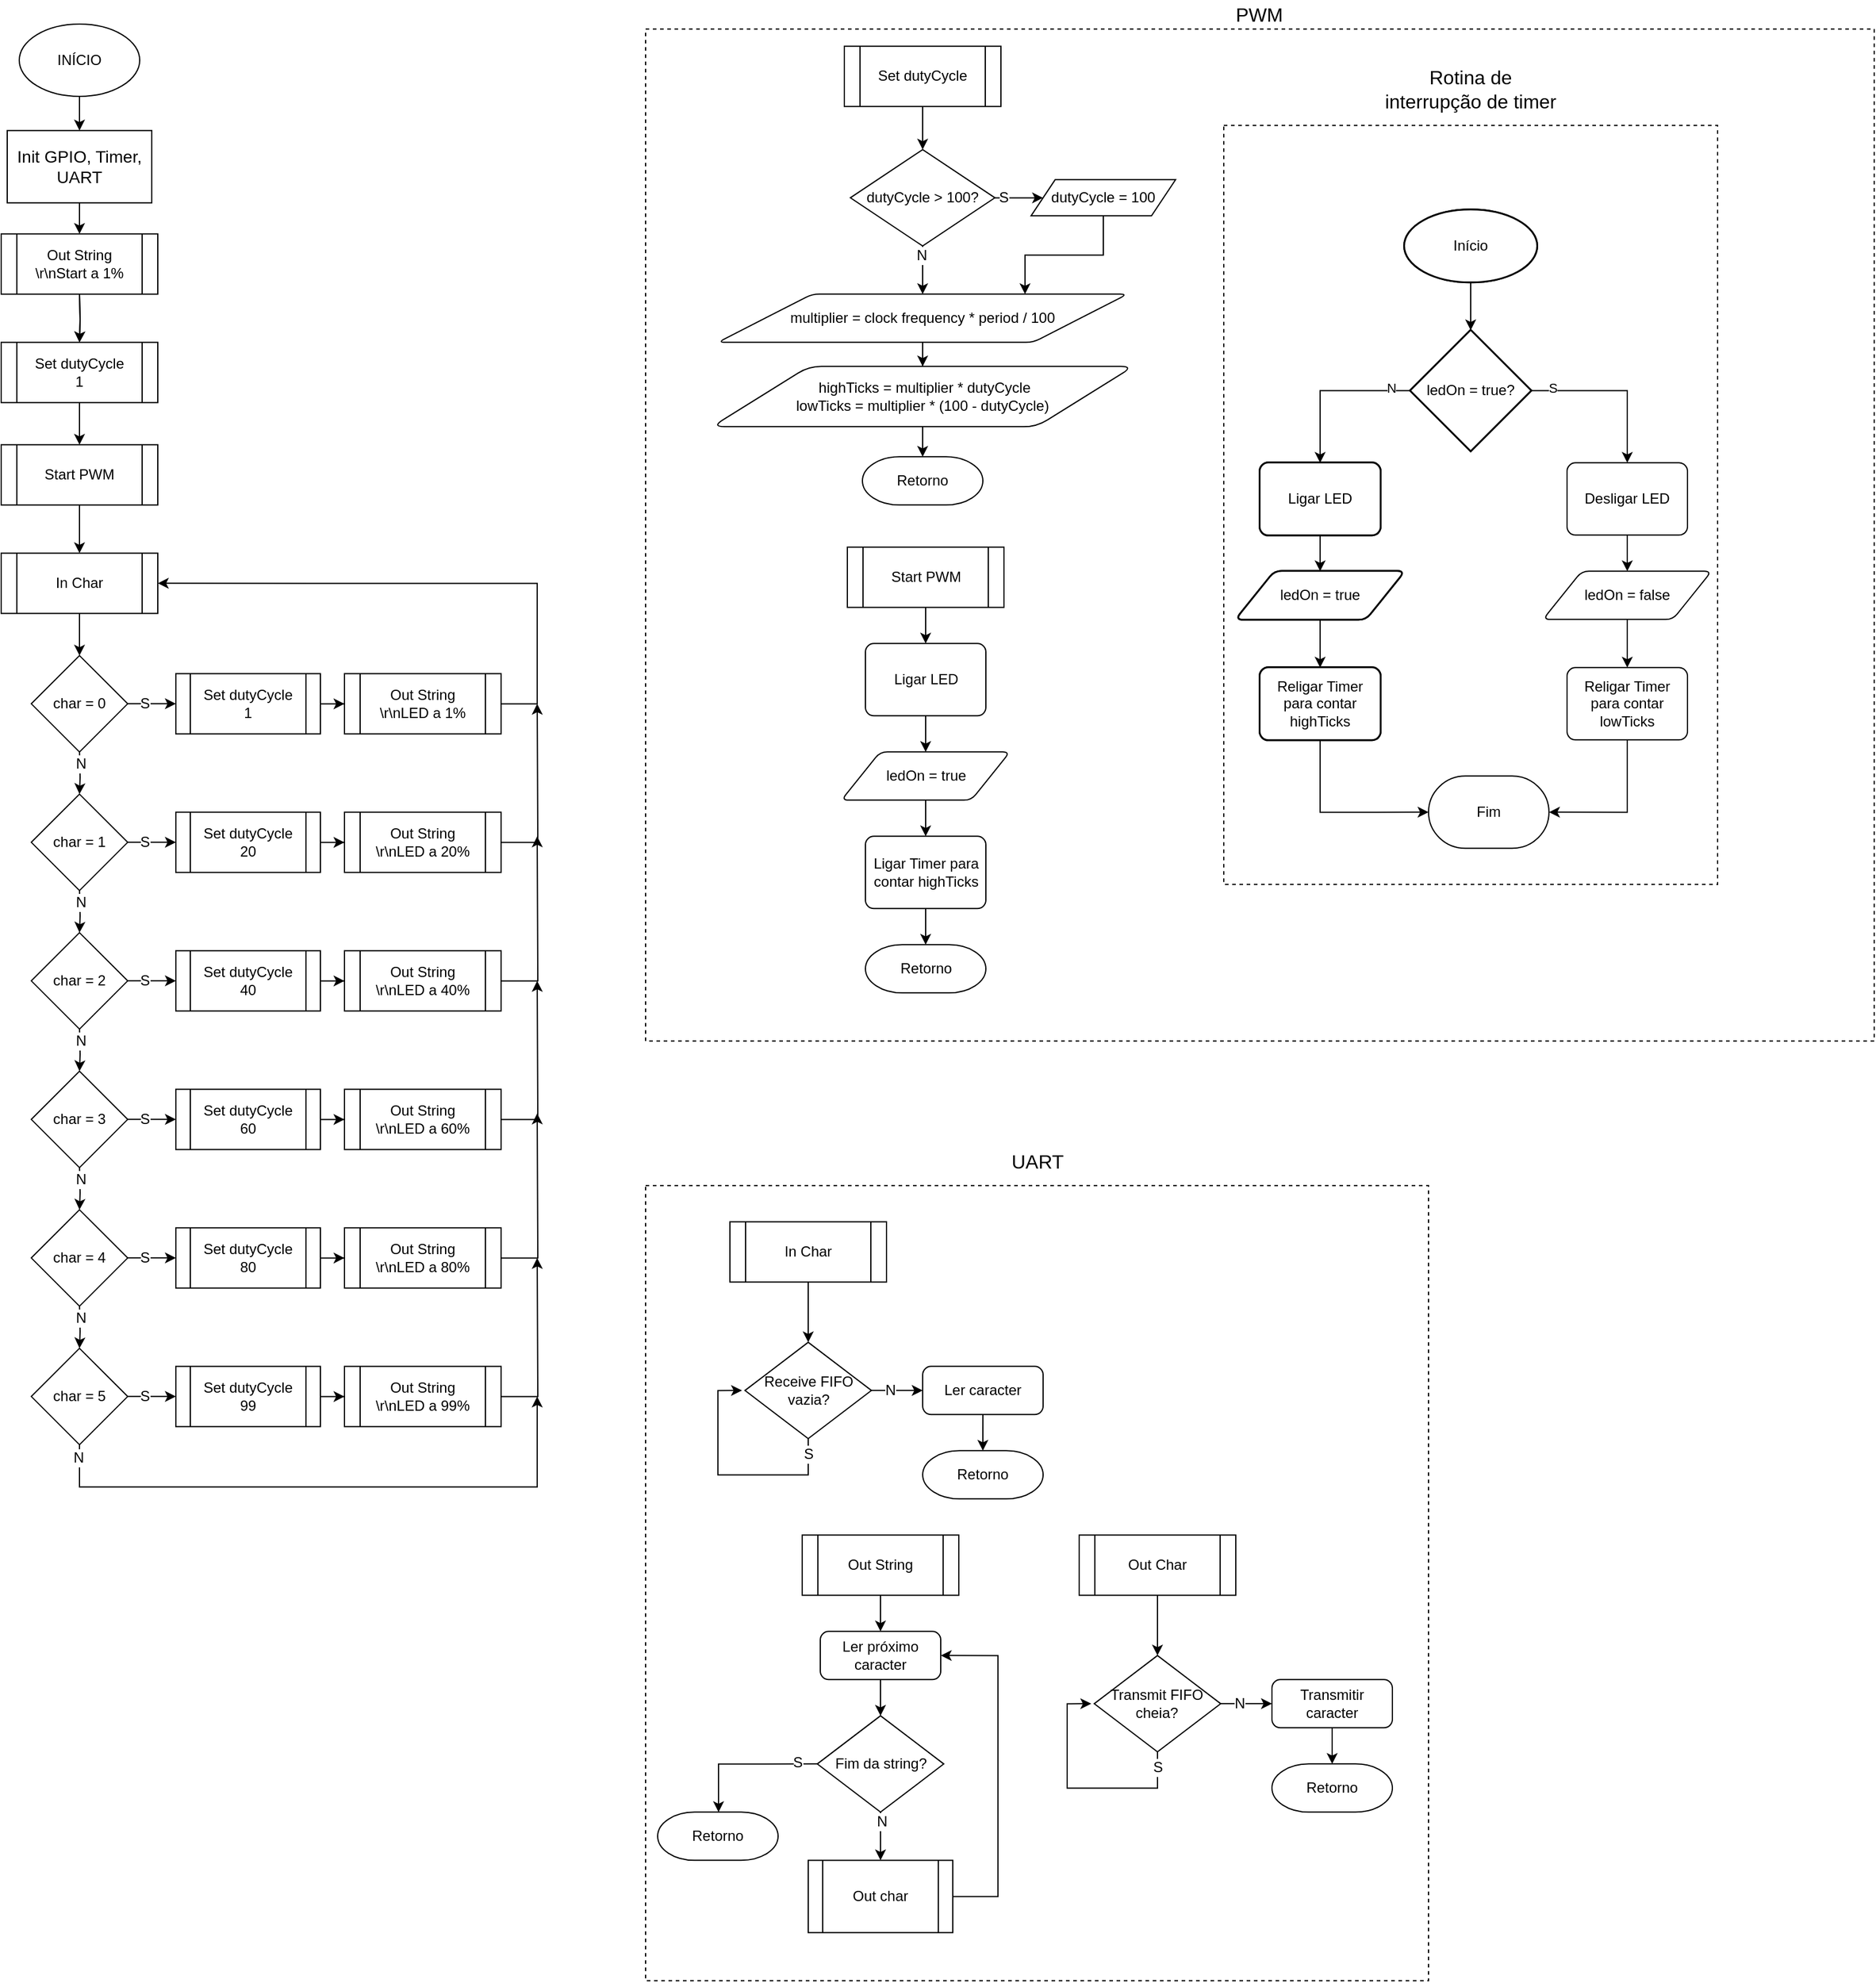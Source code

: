 <mxfile version="13.8.8" type="device"><diagram id="Dbfyt8i9lzgKWRhdtYVO" name="Page-1"><mxGraphModel dx="3555" dy="1985" grid="1" gridSize="10" guides="1" tooltips="1" connect="1" arrows="1" fold="1" page="1" pageScale="1" pageWidth="1800" pageHeight="1800" math="0" shadow="0"><root><mxCell id="0"/><mxCell id="1" parent="0"/><mxCell id="Hhd12j4y5iRK02QvB6H2-193" value="" style="group" vertex="1" connectable="0" parent="1"><mxGeometry x="605" y="984.18" width="650" height="690" as="geometry"/></mxCell><mxCell id="Hhd12j4y5iRK02QvB6H2-190" value="" style="rounded=0;whiteSpace=wrap;html=1;dashed=1;" vertex="1" parent="Hhd12j4y5iRK02QvB6H2-193"><mxGeometry y="30" width="650" height="660" as="geometry"/></mxCell><mxCell id="Hhd12j4y5iRK02QvB6H2-191" value="UART" style="text;html=1;align=center;verticalAlign=middle;resizable=0;points=[];autosize=1;fontSize=16;" vertex="1" parent="Hhd12j4y5iRK02QvB6H2-193"><mxGeometry x="295" width="60" height="20" as="geometry"/></mxCell><mxCell id="Hhd12j4y5iRK02QvB6H2-192" value="" style="group" vertex="1" connectable="0" parent="1"><mxGeometry x="605" y="30" width="1020" height="864.18" as="geometry"/></mxCell><mxCell id="Hhd12j4y5iRK02QvB6H2-43" value="" style="rounded=0;whiteSpace=wrap;html=1;dashed=1;" vertex="1" parent="Hhd12j4y5iRK02QvB6H2-192"><mxGeometry y="24.18" width="1020" height="840" as="geometry"/></mxCell><mxCell id="Hhd12j4y5iRK02QvB6H2-44" value="PWM" style="text;html=1;strokeColor=none;fillColor=none;align=center;verticalAlign=middle;whiteSpace=wrap;rounded=0;dashed=1;fontSize=16;" vertex="1" parent="Hhd12j4y5iRK02QvB6H2-192"><mxGeometry x="323.415" width="373.171" height="24.179" as="geometry"/></mxCell><mxCell id="Hhd12j4y5iRK02QvB6H2-39" value="" style="group" vertex="1" connectable="0" parent="1"><mxGeometry x="1085" y="94.18" width="410" height="670" as="geometry"/></mxCell><mxCell id="Hhd12j4y5iRK02QvB6H2-36" value="" style="rounded=0;whiteSpace=wrap;html=1;dashed=1;" vertex="1" parent="Hhd12j4y5iRK02QvB6H2-39"><mxGeometry y="40" width="410" height="630" as="geometry"/></mxCell><mxCell id="Hhd12j4y5iRK02QvB6H2-37" value="Rotina de interrupção de timer" style="text;html=1;strokeColor=none;fillColor=none;align=center;verticalAlign=middle;whiteSpace=wrap;rounded=0;dashed=1;fontSize=16;" vertex="1" parent="Hhd12j4y5iRK02QvB6H2-39"><mxGeometry x="130" width="150" height="20" as="geometry"/></mxCell><mxCell id="Hhd12j4y5iRK02QvB6H2-196" value="" style="edgeStyle=orthogonalEdgeStyle;rounded=0;orthogonalLoop=1;jettySize=auto;html=1;fontSize=14;" edge="1" parent="1" source="Hhd12j4y5iRK02QvB6H2-1" target="Hhd12j4y5iRK02QvB6H2-195"><mxGeometry relative="1" as="geometry"/></mxCell><mxCell id="Hhd12j4y5iRK02QvB6H2-1" value="INÍCIO" style="strokeWidth=1;html=1;shape=mxgraph.flowchart.start_1;whiteSpace=wrap;" vertex="1" parent="1"><mxGeometry x="85" y="50" width="100" height="60" as="geometry"/></mxCell><mxCell id="Hhd12j4y5iRK02QvB6H2-8" value="" style="edgeStyle=orthogonalEdgeStyle;rounded=0;orthogonalLoop=1;jettySize=auto;html=1;entryX=0.5;entryY=0;entryDx=0;entryDy=0;" edge="1" parent="1" target="Hhd12j4y5iRK02QvB6H2-40"><mxGeometry relative="1" as="geometry"><mxPoint x="135" y="274.18" as="sourcePoint"/><mxPoint x="135" y="314.18" as="targetPoint"/></mxGeometry></mxCell><mxCell id="Hhd12j4y5iRK02QvB6H2-10" value="" style="edgeStyle=orthogonalEdgeStyle;rounded=0;orthogonalLoop=1;jettySize=auto;html=1;exitX=0.5;exitY=1;exitDx=0;exitDy=0;exitPerimeter=0;" edge="1" parent="1" source="Hhd12j4y5iRK02QvB6H2-40" target="Hhd12j4y5iRK02QvB6H2-110"><mxGeometry relative="1" as="geometry"><mxPoint x="135" y="354.18" as="sourcePoint"/><mxPoint x="135.059" y="394.18" as="targetPoint"/></mxGeometry></mxCell><mxCell id="Hhd12j4y5iRK02QvB6H2-16" value="" style="edgeStyle=orthogonalEdgeStyle;rounded=0;orthogonalLoop=1;jettySize=auto;html=1;" edge="1" parent="1" source="Hhd12j4y5iRK02QvB6H2-14" target="Hhd12j4y5iRK02QvB6H2-15"><mxGeometry relative="1" as="geometry"/></mxCell><mxCell id="Hhd12j4y5iRK02QvB6H2-14" value="Início" style="strokeWidth=2;html=1;shape=mxgraph.flowchart.start_1;whiteSpace=wrap;" vertex="1" parent="1"><mxGeometry x="1235" y="204.18" width="110" height="60" as="geometry"/></mxCell><mxCell id="Hhd12j4y5iRK02QvB6H2-19" style="edgeStyle=orthogonalEdgeStyle;rounded=0;orthogonalLoop=1;jettySize=auto;html=1;" edge="1" parent="1" source="Hhd12j4y5iRK02QvB6H2-15" target="Hhd12j4y5iRK02QvB6H2-17"><mxGeometry relative="1" as="geometry"/></mxCell><mxCell id="Hhd12j4y5iRK02QvB6H2-23" value="S" style="edgeLabel;html=1;align=center;verticalAlign=middle;resizable=0;points=[];" vertex="1" connectable="0" parent="Hhd12j4y5iRK02QvB6H2-19"><mxGeometry x="-0.743" y="2" relative="1" as="geometry"><mxPoint as="offset"/></mxGeometry></mxCell><mxCell id="Hhd12j4y5iRK02QvB6H2-22" style="edgeStyle=orthogonalEdgeStyle;rounded=0;orthogonalLoop=1;jettySize=auto;html=1;entryX=0.5;entryY=0;entryDx=0;entryDy=0;" edge="1" parent="1" source="Hhd12j4y5iRK02QvB6H2-15" target="Hhd12j4y5iRK02QvB6H2-20"><mxGeometry relative="1" as="geometry"/></mxCell><mxCell id="Hhd12j4y5iRK02QvB6H2-24" value="N" style="edgeLabel;html=1;align=center;verticalAlign=middle;resizable=0;points=[];" vertex="1" connectable="0" parent="Hhd12j4y5iRK02QvB6H2-22"><mxGeometry x="-0.763" y="-2" relative="1" as="geometry"><mxPoint as="offset"/></mxGeometry></mxCell><mxCell id="Hhd12j4y5iRK02QvB6H2-15" value="ledOn = true?" style="strokeWidth=2;html=1;shape=mxgraph.flowchart.decision;whiteSpace=wrap;" vertex="1" parent="1"><mxGeometry x="1240" y="304.18" width="100" height="100" as="geometry"/></mxCell><mxCell id="Hhd12j4y5iRK02QvB6H2-25" value="" style="edgeStyle=orthogonalEdgeStyle;rounded=0;orthogonalLoop=1;jettySize=auto;html=1;" edge="1" parent="1" source="Hhd12j4y5iRK02QvB6H2-17" target="Hhd12j4y5iRK02QvB6H2-18"><mxGeometry relative="1" as="geometry"/></mxCell><mxCell id="Hhd12j4y5iRK02QvB6H2-17" value="Desligar LED" style="rounded=1;whiteSpace=wrap;html=1;absoluteArcSize=1;arcSize=14;strokeWidth=1;" vertex="1" parent="1"><mxGeometry x="1370" y="414.18" width="100" height="60" as="geometry"/></mxCell><mxCell id="Hhd12j4y5iRK02QvB6H2-31" value="" style="edgeStyle=orthogonalEdgeStyle;rounded=0;orthogonalLoop=1;jettySize=auto;html=1;" edge="1" parent="1" source="Hhd12j4y5iRK02QvB6H2-18" target="Hhd12j4y5iRK02QvB6H2-30"><mxGeometry relative="1" as="geometry"/></mxCell><mxCell id="Hhd12j4y5iRK02QvB6H2-18" value="ledOn = false" style="shape=parallelogram;html=1;strokeWidth=1;perimeter=parallelogramPerimeter;whiteSpace=wrap;rounded=1;arcSize=12;size=0.23;" vertex="1" parent="1"><mxGeometry x="1350" y="504.18" width="140" height="40" as="geometry"/></mxCell><mxCell id="Hhd12j4y5iRK02QvB6H2-26" value="" style="edgeStyle=orthogonalEdgeStyle;rounded=0;orthogonalLoop=1;jettySize=auto;html=1;" edge="1" parent="1" source="Hhd12j4y5iRK02QvB6H2-20" target="Hhd12j4y5iRK02QvB6H2-21"><mxGeometry relative="1" as="geometry"/></mxCell><mxCell id="Hhd12j4y5iRK02QvB6H2-20" value="Ligar LED" style="rounded=1;whiteSpace=wrap;html=1;absoluteArcSize=1;arcSize=14;strokeWidth=2;" vertex="1" parent="1"><mxGeometry x="1115" y="414.18" width="100" height="60" as="geometry"/></mxCell><mxCell id="Hhd12j4y5iRK02QvB6H2-29" value="" style="edgeStyle=orthogonalEdgeStyle;rounded=0;orthogonalLoop=1;jettySize=auto;html=1;" edge="1" parent="1" source="Hhd12j4y5iRK02QvB6H2-21" target="Hhd12j4y5iRK02QvB6H2-28"><mxGeometry relative="1" as="geometry"/></mxCell><mxCell id="Hhd12j4y5iRK02QvB6H2-21" value="ledOn = true" style="shape=parallelogram;html=1;strokeWidth=2;perimeter=parallelogramPerimeter;whiteSpace=wrap;rounded=1;arcSize=12;size=0.23;" vertex="1" parent="1"><mxGeometry x="1095" y="504.18" width="140" height="40" as="geometry"/></mxCell><mxCell id="Hhd12j4y5iRK02QvB6H2-34" style="edgeStyle=orthogonalEdgeStyle;rounded=0;orthogonalLoop=1;jettySize=auto;html=1;entryX=0;entryY=0.5;entryDx=0;entryDy=0;entryPerimeter=0;" edge="1" parent="1" source="Hhd12j4y5iRK02QvB6H2-28" target="Hhd12j4y5iRK02QvB6H2-32"><mxGeometry relative="1" as="geometry"><Array as="points"><mxPoint x="1165" y="704.18"/></Array></mxGeometry></mxCell><mxCell id="Hhd12j4y5iRK02QvB6H2-28" value="&lt;span&gt;Religar Timer para contar highTicks&lt;/span&gt;" style="rounded=1;whiteSpace=wrap;html=1;absoluteArcSize=1;arcSize=14;strokeWidth=2;" vertex="1" parent="1"><mxGeometry x="1115" y="584.18" width="100" height="60" as="geometry"/></mxCell><mxCell id="Hhd12j4y5iRK02QvB6H2-35" style="edgeStyle=orthogonalEdgeStyle;rounded=0;orthogonalLoop=1;jettySize=auto;html=1;entryX=1;entryY=0.5;entryDx=0;entryDy=0;entryPerimeter=0;exitX=0.5;exitY=1;exitDx=0;exitDy=0;" edge="1" parent="1" source="Hhd12j4y5iRK02QvB6H2-30" target="Hhd12j4y5iRK02QvB6H2-32"><mxGeometry relative="1" as="geometry"><Array as="points"><mxPoint x="1420" y="704.18"/></Array></mxGeometry></mxCell><mxCell id="Hhd12j4y5iRK02QvB6H2-30" value="&lt;span&gt;Religar Timer para contar lowTicks&lt;/span&gt;" style="rounded=1;whiteSpace=wrap;html=1;absoluteArcSize=1;arcSize=14;strokeWidth=1;" vertex="1" parent="1"><mxGeometry x="1370" y="584.18" width="100" height="60" as="geometry"/></mxCell><mxCell id="Hhd12j4y5iRK02QvB6H2-32" value="Fim" style="strokeWidth=1;html=1;shape=mxgraph.flowchart.terminator;whiteSpace=wrap;" vertex="1" parent="1"><mxGeometry x="1255" y="674.18" width="100" height="60" as="geometry"/></mxCell><mxCell id="Hhd12j4y5iRK02QvB6H2-40" value="Set dutyCycle&lt;br style=&quot;font-size: 12px;&quot;&gt;1" style="shape=process;whiteSpace=wrap;html=1;backgroundOutline=1;fontSize=12;" vertex="1" parent="1"><mxGeometry x="70" y="314.18" width="130" height="50" as="geometry"/></mxCell><mxCell id="Hhd12j4y5iRK02QvB6H2-74" value="" style="edgeStyle=orthogonalEdgeStyle;rounded=0;orthogonalLoop=1;jettySize=auto;html=1;fontSize=12;" edge="1" parent="1" source="Hhd12j4y5iRK02QvB6H2-52" target="Hhd12j4y5iRK02QvB6H2-73"><mxGeometry relative="1" as="geometry"/></mxCell><mxCell id="Hhd12j4y5iRK02QvB6H2-52" value="Out String" style="shape=process;whiteSpace=wrap;html=1;backgroundOutline=1;fontSize=12;" vertex="1" parent="1"><mxGeometry x="735.03" y="1304.18" width="130" height="50" as="geometry"/></mxCell><mxCell id="Hhd12j4y5iRK02QvB6H2-68" style="edgeStyle=orthogonalEdgeStyle;rounded=0;orthogonalLoop=1;jettySize=auto;html=1;entryX=0.475;entryY=0;entryDx=0;entryDy=0;entryPerimeter=0;fontSize=12;exitX=0;exitY=0.5;exitDx=0;exitDy=0;" edge="1" parent="1" source="Hhd12j4y5iRK02QvB6H2-54"><mxGeometry relative="1" as="geometry"><mxPoint x="665.03" y="1534.18" as="targetPoint"/><Array as="points"><mxPoint x="665.53" y="1494.18"/><mxPoint x="665.53" y="1534.18"/></Array></mxGeometry></mxCell><mxCell id="Hhd12j4y5iRK02QvB6H2-69" value="S" style="edgeLabel;html=1;align=center;verticalAlign=middle;resizable=0;points=[];fontSize=12;" vertex="1" connectable="0" parent="Hhd12j4y5iRK02QvB6H2-68"><mxGeometry x="-0.723" y="-1" relative="1" as="geometry"><mxPoint as="offset"/></mxGeometry></mxCell><mxCell id="Hhd12j4y5iRK02QvB6H2-71" value="" style="edgeStyle=orthogonalEdgeStyle;rounded=0;orthogonalLoop=1;jettySize=auto;html=1;fontSize=12;" edge="1" parent="1" source="Hhd12j4y5iRK02QvB6H2-54" target="Hhd12j4y5iRK02QvB6H2-70"><mxGeometry relative="1" as="geometry"/></mxCell><mxCell id="Hhd12j4y5iRK02QvB6H2-72" value="N" style="edgeLabel;html=1;align=center;verticalAlign=middle;resizable=0;points=[];fontSize=12;" vertex="1" connectable="0" parent="Hhd12j4y5iRK02QvB6H2-71"><mxGeometry x="-0.617" y="1" relative="1" as="geometry"><mxPoint as="offset"/></mxGeometry></mxCell><mxCell id="Hhd12j4y5iRK02QvB6H2-54" value="Fim da string?" style="rhombus;whiteSpace=wrap;html=1;rounded=0;fontSize=12;" vertex="1" parent="1"><mxGeometry x="747.53" y="1454.18" width="105" height="80" as="geometry"/></mxCell><mxCell id="Hhd12j4y5iRK02QvB6H2-58" value="" style="edgeStyle=orthogonalEdgeStyle;rounded=0;orthogonalLoop=1;jettySize=auto;html=1;fontSize=12;" edge="1" parent="1" source="Hhd12j4y5iRK02QvB6H2-59" target="Hhd12j4y5iRK02QvB6H2-62"><mxGeometry relative="1" as="geometry"/></mxCell><mxCell id="Hhd12j4y5iRK02QvB6H2-59" value="Out Char" style="shape=process;whiteSpace=wrap;html=1;backgroundOutline=1;fontSize=12;" vertex="1" parent="1"><mxGeometry x="964.97" y="1304.18" width="130" height="50" as="geometry"/></mxCell><mxCell id="Hhd12j4y5iRK02QvB6H2-64" value="" style="edgeStyle=orthogonalEdgeStyle;rounded=0;orthogonalLoop=1;jettySize=auto;html=1;fontSize=12;" edge="1" parent="1" source="Hhd12j4y5iRK02QvB6H2-62" target="Hhd12j4y5iRK02QvB6H2-63"><mxGeometry relative="1" as="geometry"/></mxCell><mxCell id="Hhd12j4y5iRK02QvB6H2-65" value="N" style="edgeLabel;html=1;align=center;verticalAlign=middle;resizable=0;points=[];fontSize=12;" vertex="1" connectable="0" parent="Hhd12j4y5iRK02QvB6H2-64"><mxGeometry x="-0.293" relative="1" as="geometry"><mxPoint as="offset"/></mxGeometry></mxCell><mxCell id="Hhd12j4y5iRK02QvB6H2-77" style="edgeStyle=orthogonalEdgeStyle;rounded=0;orthogonalLoop=1;jettySize=auto;html=1;fontSize=12;exitX=0.5;exitY=1;exitDx=0;exitDy=0;" edge="1" parent="1" source="Hhd12j4y5iRK02QvB6H2-62"><mxGeometry relative="1" as="geometry"><mxPoint x="975" y="1444.18" as="targetPoint"/><Array as="points"><mxPoint x="1030" y="1514.18"/><mxPoint x="955" y="1514.18"/><mxPoint x="955" y="1444.18"/></Array></mxGeometry></mxCell><mxCell id="Hhd12j4y5iRK02QvB6H2-78" value="S" style="edgeLabel;html=1;align=center;verticalAlign=middle;resizable=0;points=[];fontSize=12;" vertex="1" connectable="0" parent="Hhd12j4y5iRK02QvB6H2-77"><mxGeometry x="-0.738" y="1" relative="1" as="geometry"><mxPoint x="-1.02" y="-13" as="offset"/></mxGeometry></mxCell><mxCell id="Hhd12j4y5iRK02QvB6H2-62" value="Transmit FIFO cheia?" style="rhombus;whiteSpace=wrap;html=1;rounded=0;fontSize=12;" vertex="1" parent="1"><mxGeometry x="977.47" y="1404.18" width="105" height="80" as="geometry"/></mxCell><mxCell id="Hhd12j4y5iRK02QvB6H2-89" value="" style="edgeStyle=orthogonalEdgeStyle;rounded=0;orthogonalLoop=1;jettySize=auto;html=1;fontSize=12;" edge="1" parent="1" source="Hhd12j4y5iRK02QvB6H2-63" target="Hhd12j4y5iRK02QvB6H2-87"><mxGeometry relative="1" as="geometry"/></mxCell><mxCell id="Hhd12j4y5iRK02QvB6H2-63" value="Transmitir caracter" style="rounded=1;whiteSpace=wrap;html=1;absoluteArcSize=1;arcSize=14;strokeWidth=1;fontSize=12;" vertex="1" parent="1"><mxGeometry x="1125" y="1424.18" width="100" height="40" as="geometry"/></mxCell><mxCell id="Hhd12j4y5iRK02QvB6H2-66" value="Retorno" style="strokeWidth=1;html=1;shape=mxgraph.flowchart.terminator;whiteSpace=wrap;rounded=0;fontSize=12;" vertex="1" parent="1"><mxGeometry x="615" y="1534.18" width="100" height="40" as="geometry"/></mxCell><mxCell id="Hhd12j4y5iRK02QvB6H2-76" style="edgeStyle=orthogonalEdgeStyle;rounded=0;orthogonalLoop=1;jettySize=auto;html=1;entryX=1;entryY=0.5;entryDx=0;entryDy=0;fontSize=12;" edge="1" parent="1" source="Hhd12j4y5iRK02QvB6H2-70" target="Hhd12j4y5iRK02QvB6H2-73"><mxGeometry relative="1" as="geometry"><Array as="points"><mxPoint x="897.53" y="1604.18"/><mxPoint x="897.53" y="1404.18"/></Array></mxGeometry></mxCell><mxCell id="Hhd12j4y5iRK02QvB6H2-70" value="Out char" style="shape=process;whiteSpace=wrap;html=1;backgroundOutline=1;rounded=0;fontSize=12;" vertex="1" parent="1"><mxGeometry x="740.03" y="1574.18" width="120" height="60" as="geometry"/></mxCell><mxCell id="Hhd12j4y5iRK02QvB6H2-75" value="" style="edgeStyle=orthogonalEdgeStyle;rounded=0;orthogonalLoop=1;jettySize=auto;html=1;fontSize=12;" edge="1" parent="1" source="Hhd12j4y5iRK02QvB6H2-73" target="Hhd12j4y5iRK02QvB6H2-54"><mxGeometry relative="1" as="geometry"/></mxCell><mxCell id="Hhd12j4y5iRK02QvB6H2-73" value="Ler próximo caracter" style="rounded=1;whiteSpace=wrap;html=1;absoluteArcSize=1;arcSize=14;strokeWidth=1;fontSize=12;" vertex="1" parent="1"><mxGeometry x="750.03" y="1384.18" width="100" height="40" as="geometry"/></mxCell><mxCell id="Hhd12j4y5iRK02QvB6H2-79" value="" style="edgeStyle=orthogonalEdgeStyle;rounded=0;orthogonalLoop=1;jettySize=auto;html=1;fontSize=12;" edge="1" parent="1" source="Hhd12j4y5iRK02QvB6H2-80" target="Hhd12j4y5iRK02QvB6H2-85"><mxGeometry relative="1" as="geometry"/></mxCell><mxCell id="Hhd12j4y5iRK02QvB6H2-80" value="In Char" style="shape=process;whiteSpace=wrap;html=1;backgroundOutline=1;fontSize=12;" vertex="1" parent="1"><mxGeometry x="675" y="1044.18" width="130" height="50" as="geometry"/></mxCell><mxCell id="Hhd12j4y5iRK02QvB6H2-81" value="" style="edgeStyle=orthogonalEdgeStyle;rounded=0;orthogonalLoop=1;jettySize=auto;html=1;fontSize=12;" edge="1" parent="1" source="Hhd12j4y5iRK02QvB6H2-85" target="Hhd12j4y5iRK02QvB6H2-86"><mxGeometry relative="1" as="geometry"/></mxCell><mxCell id="Hhd12j4y5iRK02QvB6H2-82" value="N" style="edgeLabel;html=1;align=center;verticalAlign=middle;resizable=0;points=[];fontSize=12;" vertex="1" connectable="0" parent="Hhd12j4y5iRK02QvB6H2-81"><mxGeometry x="-0.293" relative="1" as="geometry"><mxPoint as="offset"/></mxGeometry></mxCell><mxCell id="Hhd12j4y5iRK02QvB6H2-83" style="edgeStyle=orthogonalEdgeStyle;rounded=0;orthogonalLoop=1;jettySize=auto;html=1;fontSize=12;exitX=0.5;exitY=1;exitDx=0;exitDy=0;" edge="1" parent="1" source="Hhd12j4y5iRK02QvB6H2-85"><mxGeometry relative="1" as="geometry"><mxPoint x="685.03" y="1184.18" as="targetPoint"/><Array as="points"><mxPoint x="740.03" y="1254.18"/><mxPoint x="665.03" y="1254.18"/><mxPoint x="665.03" y="1184.18"/></Array></mxGeometry></mxCell><mxCell id="Hhd12j4y5iRK02QvB6H2-84" value="S" style="edgeLabel;html=1;align=center;verticalAlign=middle;resizable=0;points=[];fontSize=12;" vertex="1" connectable="0" parent="Hhd12j4y5iRK02QvB6H2-83"><mxGeometry x="-0.738" y="1" relative="1" as="geometry"><mxPoint x="-1.02" y="-13" as="offset"/></mxGeometry></mxCell><mxCell id="Hhd12j4y5iRK02QvB6H2-85" value="Receive FIFO vazia?" style="rhombus;whiteSpace=wrap;html=1;rounded=0;fontSize=12;" vertex="1" parent="1"><mxGeometry x="687.5" y="1144.18" width="105" height="80" as="geometry"/></mxCell><mxCell id="Hhd12j4y5iRK02QvB6H2-86" value="Ler caracter" style="rounded=1;whiteSpace=wrap;html=1;absoluteArcSize=1;arcSize=14;strokeWidth=1;fontSize=12;" vertex="1" parent="1"><mxGeometry x="835.03" y="1164.18" width="100" height="40" as="geometry"/></mxCell><mxCell id="Hhd12j4y5iRK02QvB6H2-87" value="Retorno" style="strokeWidth=1;html=1;shape=mxgraph.flowchart.terminator;whiteSpace=wrap;rounded=0;fontSize=12;" vertex="1" parent="1"><mxGeometry x="1125" y="1494.18" width="100" height="40" as="geometry"/></mxCell><mxCell id="Hhd12j4y5iRK02QvB6H2-118" value="" style="edgeStyle=orthogonalEdgeStyle;rounded=0;orthogonalLoop=1;jettySize=auto;html=1;fontSize=12;" edge="1" parent="1" source="Hhd12j4y5iRK02QvB6H2-41" target="Hhd12j4y5iRK02QvB6H2-111"><mxGeometry relative="1" as="geometry"/></mxCell><mxCell id="Hhd12j4y5iRK02QvB6H2-41" value="Set dutyCycle" style="shape=process;whiteSpace=wrap;html=1;backgroundOutline=1;fontSize=12;" vertex="1" parent="1"><mxGeometry x="770" y="68.36" width="130" height="50" as="geometry"/></mxCell><mxCell id="Hhd12j4y5iRK02QvB6H2-12" value="&amp;nbsp;highTicks = multiplier&amp;nbsp;* dutyCycle&lt;br&gt;lowTicks = multiplier&amp;nbsp;* (100 - dutyCycle)" style="shape=parallelogram;html=1;strokeWidth=1;perimeter=parallelogramPerimeter;whiteSpace=wrap;rounded=1;arcSize=21;size=0.23;connectable=1;" vertex="1" parent="1"><mxGeometry x="660" y="334.18" width="350" height="50" as="geometry"/></mxCell><mxCell id="Hhd12j4y5iRK02QvB6H2-90" value="Retorno" style="strokeWidth=1;html=1;shape=mxgraph.flowchart.terminator;whiteSpace=wrap;rounded=0;fontSize=12;" vertex="1" parent="1"><mxGeometry x="785" y="409.18" width="100" height="40" as="geometry"/></mxCell><mxCell id="Hhd12j4y5iRK02QvB6H2-91" style="edgeStyle=orthogonalEdgeStyle;rounded=0;orthogonalLoop=1;jettySize=auto;html=1;fontSize=12;" edge="1" parent="1" source="Hhd12j4y5iRK02QvB6H2-12" target="Hhd12j4y5iRK02QvB6H2-90"><mxGeometry x="605" y="44.18" as="geometry"/></mxCell><mxCell id="Hhd12j4y5iRK02QvB6H2-95" style="edgeStyle=orthogonalEdgeStyle;rounded=0;orthogonalLoop=1;jettySize=auto;html=1;entryX=0.5;entryY=0;entryDx=0;entryDy=0;fontSize=12;" edge="1" parent="1" source="Hhd12j4y5iRK02QvB6H2-93" target="Hhd12j4y5iRK02QvB6H2-12"><mxGeometry x="605" y="44.18" as="geometry"/></mxCell><mxCell id="Hhd12j4y5iRK02QvB6H2-93" value="&lt;span&gt;multiplier = clock frequency * period / 100&lt;/span&gt;" style="shape=parallelogram;html=1;strokeWidth=1;perimeter=parallelogramPerimeter;whiteSpace=wrap;rounded=1;arcSize=12;size=0.23;fillColor=none;fontSize=12;" vertex="1" parent="1"><mxGeometry x="665" y="274.18" width="340" height="40" as="geometry"/></mxCell><mxCell id="Hhd12j4y5iRK02QvB6H2-96" value="" style="edgeStyle=orthogonalEdgeStyle;rounded=0;orthogonalLoop=1;jettySize=auto;html=1;fontSize=12;exitX=0.5;exitY=1;exitDx=0;exitDy=0;" edge="1" parent="1" target="Hhd12j4y5iRK02QvB6H2-97" source="Hhd12j4y5iRK02QvB6H2-86"><mxGeometry relative="1" as="geometry"><mxPoint x="885.059" y="1204.18" as="sourcePoint"/></mxGeometry></mxCell><mxCell id="Hhd12j4y5iRK02QvB6H2-97" value="Retorno" style="strokeWidth=1;html=1;shape=mxgraph.flowchart.terminator;whiteSpace=wrap;rounded=0;fontSize=12;" vertex="1" parent="1"><mxGeometry x="835.03" y="1234.18" width="100" height="40" as="geometry"/></mxCell><mxCell id="Hhd12j4y5iRK02QvB6H2-99" value="" style="edgeStyle=orthogonalEdgeStyle;rounded=0;orthogonalLoop=1;jettySize=auto;html=1;fontSize=12;" edge="1" parent="1" target="Hhd12j4y5iRK02QvB6H2-40"><mxGeometry relative="1" as="geometry"><mxPoint x="135" y="274.18" as="sourcePoint"/></mxGeometry></mxCell><mxCell id="Hhd12j4y5iRK02QvB6H2-98" value="Out String&lt;br&gt;\r\nStart a 1%" style="shape=process;whiteSpace=wrap;html=1;backgroundOutline=1;fontSize=12;" vertex="1" parent="1"><mxGeometry x="70" y="224.18" width="130" height="50" as="geometry"/></mxCell><mxCell id="Hhd12j4y5iRK02QvB6H2-106" value="" style="edgeStyle=orthogonalEdgeStyle;rounded=0;orthogonalLoop=1;jettySize=auto;html=1;fontSize=12;entryX=0.5;entryY=0;entryDx=0;entryDy=0;" edge="1" parent="1" source="Hhd12j4y5iRK02QvB6H2-100" target="Hhd12j4y5iRK02QvB6H2-104"><mxGeometry relative="1" as="geometry"/></mxCell><mxCell id="Hhd12j4y5iRK02QvB6H2-100" value="Start PWM" style="shape=process;whiteSpace=wrap;html=1;backgroundOutline=1;fontSize=12;" vertex="1" parent="1"><mxGeometry x="772.5" y="484.18" width="130" height="50" as="geometry"/></mxCell><mxCell id="Hhd12j4y5iRK02QvB6H2-101" value="Retorno" style="strokeWidth=1;html=1;shape=mxgraph.flowchart.terminator;whiteSpace=wrap;rounded=0;fontSize=12;" vertex="1" parent="1"><mxGeometry x="787.5" y="814.18" width="100" height="40" as="geometry"/></mxCell><mxCell id="Hhd12j4y5iRK02QvB6H2-109" value="" style="edgeStyle=orthogonalEdgeStyle;rounded=0;orthogonalLoop=1;jettySize=auto;html=1;fontSize=12;" edge="1" parent="1" source="Hhd12j4y5iRK02QvB6H2-102" target="Hhd12j4y5iRK02QvB6H2-101"><mxGeometry relative="1" as="geometry"/></mxCell><mxCell id="Hhd12j4y5iRK02QvB6H2-102" value="&lt;span&gt;Ligar Timer para contar highTicks&lt;/span&gt;" style="rounded=1;whiteSpace=wrap;html=1;absoluteArcSize=1;arcSize=14;strokeWidth=1;" vertex="1" parent="1"><mxGeometry x="787.5" y="724.18" width="100" height="60" as="geometry"/></mxCell><mxCell id="Hhd12j4y5iRK02QvB6H2-107" value="" style="edgeStyle=orthogonalEdgeStyle;rounded=0;orthogonalLoop=1;jettySize=auto;html=1;fontSize=12;" edge="1" parent="1" source="Hhd12j4y5iRK02QvB6H2-104" target="Hhd12j4y5iRK02QvB6H2-105"><mxGeometry relative="1" as="geometry"/></mxCell><mxCell id="Hhd12j4y5iRK02QvB6H2-104" value="Ligar LED" style="rounded=1;whiteSpace=wrap;html=1;absoluteArcSize=1;arcSize=14;strokeWidth=1;" vertex="1" parent="1"><mxGeometry x="787.5" y="564.18" width="100" height="60" as="geometry"/></mxCell><mxCell id="Hhd12j4y5iRK02QvB6H2-108" value="" style="edgeStyle=orthogonalEdgeStyle;rounded=0;orthogonalLoop=1;jettySize=auto;html=1;fontSize=12;" edge="1" parent="1" source="Hhd12j4y5iRK02QvB6H2-105" target="Hhd12j4y5iRK02QvB6H2-102"><mxGeometry relative="1" as="geometry"/></mxCell><mxCell id="Hhd12j4y5iRK02QvB6H2-105" value="ledOn = true" style="shape=parallelogram;html=1;strokeWidth=1;perimeter=parallelogramPerimeter;whiteSpace=wrap;rounded=1;arcSize=12;size=0.23;" vertex="1" parent="1"><mxGeometry x="767.5" y="654.18" width="140" height="40" as="geometry"/></mxCell><mxCell id="Hhd12j4y5iRK02QvB6H2-133" value="" style="edgeStyle=orthogonalEdgeStyle;rounded=0;orthogonalLoop=1;jettySize=auto;html=1;fontSize=12;" edge="1" parent="1" source="Hhd12j4y5iRK02QvB6H2-110" target="Hhd12j4y5iRK02QvB6H2-132"><mxGeometry relative="1" as="geometry"/></mxCell><mxCell id="Hhd12j4y5iRK02QvB6H2-110" value="Start PWM" style="shape=process;whiteSpace=wrap;html=1;backgroundOutline=1;fontSize=12;" vertex="1" parent="1"><mxGeometry x="70" y="399.18" width="130" height="50" as="geometry"/></mxCell><mxCell id="Hhd12j4y5iRK02QvB6H2-114" value="" style="edgeStyle=orthogonalEdgeStyle;rounded=0;orthogonalLoop=1;jettySize=auto;html=1;fontSize=12;" edge="1" parent="1" source="Hhd12j4y5iRK02QvB6H2-111" target="Hhd12j4y5iRK02QvB6H2-113"><mxGeometry relative="1" as="geometry"><Array as="points"><mxPoint x="905" y="194.18"/><mxPoint x="905" y="194.18"/></Array></mxGeometry></mxCell><mxCell id="Hhd12j4y5iRK02QvB6H2-119" value="S" style="edgeLabel;html=1;align=center;verticalAlign=middle;resizable=0;points=[];fontSize=12;" vertex="1" connectable="0" parent="Hhd12j4y5iRK02QvB6H2-114"><mxGeometry x="-0.499" y="-3" relative="1" as="geometry"><mxPoint x="-3" y="-3" as="offset"/></mxGeometry></mxCell><mxCell id="Hhd12j4y5iRK02QvB6H2-116" value="" style="edgeStyle=orthogonalEdgeStyle;rounded=0;orthogonalLoop=1;jettySize=auto;html=1;fontSize=12;" edge="1" parent="1" source="Hhd12j4y5iRK02QvB6H2-111" target="Hhd12j4y5iRK02QvB6H2-93"><mxGeometry relative="1" as="geometry"/></mxCell><mxCell id="Hhd12j4y5iRK02QvB6H2-120" value="N" style="edgeLabel;html=1;align=center;verticalAlign=middle;resizable=0;points=[];fontSize=12;" vertex="1" connectable="0" parent="Hhd12j4y5iRK02QvB6H2-116"><mxGeometry x="-0.602" y="-1" relative="1" as="geometry"><mxPoint as="offset"/></mxGeometry></mxCell><mxCell id="Hhd12j4y5iRK02QvB6H2-111" value="dutyCycle &amp;gt; 100?" style="rhombus;whiteSpace=wrap;html=1;rounded=0;fillColor=none;fontSize=12;" vertex="1" parent="1"><mxGeometry x="775" y="154.18" width="120" height="80" as="geometry"/></mxCell><mxCell id="Hhd12j4y5iRK02QvB6H2-115" value="" style="edgeStyle=orthogonalEdgeStyle;rounded=0;orthogonalLoop=1;jettySize=auto;html=1;fontSize=12;entryX=0.75;entryY=0;entryDx=0;entryDy=0;" edge="1" parent="1" source="Hhd12j4y5iRK02QvB6H2-113" target="Hhd12j4y5iRK02QvB6H2-93"><mxGeometry relative="1" as="geometry"/></mxCell><mxCell id="Hhd12j4y5iRK02QvB6H2-113" value="dutyCycle = 100" style="shape=parallelogram;perimeter=parallelogramPerimeter;whiteSpace=wrap;html=1;fixedSize=1;rounded=0;fillColor=none;fontSize=12;" vertex="1" parent="1"><mxGeometry x="925" y="179.18" width="120" height="30" as="geometry"/></mxCell><mxCell id="Hhd12j4y5iRK02QvB6H2-121" value="ledOn = true?" style="strokeWidth=2;html=1;shape=mxgraph.flowchart.decision;whiteSpace=wrap;" vertex="1" parent="1"><mxGeometry x="1240" y="304.18" width="100" height="100" as="geometry"/></mxCell><mxCell id="Hhd12j4y5iRK02QvB6H2-122" value="Início" style="strokeWidth=2;html=1;shape=mxgraph.flowchart.start_1;whiteSpace=wrap;" vertex="1" parent="1"><mxGeometry x="1235" y="204.18" width="110" height="60" as="geometry"/></mxCell><mxCell id="Hhd12j4y5iRK02QvB6H2-123" value="Ligar LED" style="rounded=1;whiteSpace=wrap;html=1;absoluteArcSize=1;arcSize=14;strokeWidth=2;" vertex="1" parent="1"><mxGeometry x="1115" y="414.18" width="100" height="60" as="geometry"/></mxCell><mxCell id="Hhd12j4y5iRK02QvB6H2-124" value="ledOn = true" style="shape=parallelogram;html=1;strokeWidth=2;perimeter=parallelogramPerimeter;whiteSpace=wrap;rounded=1;arcSize=12;size=0.23;" vertex="1" parent="1"><mxGeometry x="1095" y="504.18" width="140" height="40" as="geometry"/></mxCell><mxCell id="Hhd12j4y5iRK02QvB6H2-125" value="&lt;span&gt;Religar Timer para contar highTicks&lt;/span&gt;" style="rounded=1;whiteSpace=wrap;html=1;absoluteArcSize=1;arcSize=14;strokeWidth=2;" vertex="1" parent="1"><mxGeometry x="1115" y="584.18" width="100" height="60" as="geometry"/></mxCell><mxCell id="Hhd12j4y5iRK02QvB6H2-126" value="ledOn = true?" style="strokeWidth=1;html=1;shape=mxgraph.flowchart.decision;whiteSpace=wrap;" vertex="1" parent="1"><mxGeometry x="1240" y="304.18" width="100" height="100" as="geometry"/></mxCell><mxCell id="Hhd12j4y5iRK02QvB6H2-127" value="Início" style="strokeWidth=1;html=1;shape=mxgraph.flowchart.start_1;whiteSpace=wrap;" vertex="1" parent="1"><mxGeometry x="1235" y="204.18" width="110" height="60" as="geometry"/></mxCell><mxCell id="Hhd12j4y5iRK02QvB6H2-128" value="Ligar LED" style="rounded=1;whiteSpace=wrap;html=1;absoluteArcSize=1;arcSize=14;strokeWidth=1;" vertex="1" parent="1"><mxGeometry x="1115" y="414.18" width="100" height="60" as="geometry"/></mxCell><mxCell id="Hhd12j4y5iRK02QvB6H2-129" value="ledOn = true" style="shape=parallelogram;html=1;strokeWidth=1;perimeter=parallelogramPerimeter;whiteSpace=wrap;rounded=1;arcSize=12;size=0.23;" vertex="1" parent="1"><mxGeometry x="1095" y="504.18" width="140" height="40" as="geometry"/></mxCell><mxCell id="Hhd12j4y5iRK02QvB6H2-130" value="&lt;span&gt;Religar Timer para contar highTicks&lt;/span&gt;" style="rounded=1;whiteSpace=wrap;html=1;absoluteArcSize=1;arcSize=14;strokeWidth=1;" vertex="1" parent="1"><mxGeometry x="1115" y="584.18" width="100" height="60" as="geometry"/></mxCell><mxCell id="Hhd12j4y5iRK02QvB6H2-142" value="" style="edgeStyle=orthogonalEdgeStyle;rounded=0;orthogonalLoop=1;jettySize=auto;html=1;fontSize=12;" edge="1" parent="1" source="Hhd12j4y5iRK02QvB6H2-132" target="Hhd12j4y5iRK02QvB6H2-134"><mxGeometry relative="1" as="geometry"/></mxCell><mxCell id="Hhd12j4y5iRK02QvB6H2-132" value="In Char" style="shape=process;whiteSpace=wrap;html=1;backgroundOutline=1;fontSize=12;" vertex="1" parent="1"><mxGeometry x="70" y="489.18" width="130" height="50" as="geometry"/></mxCell><mxCell id="Hhd12j4y5iRK02QvB6H2-139" value="" style="edgeStyle=orthogonalEdgeStyle;rounded=0;orthogonalLoop=1;jettySize=auto;html=1;fontSize=12;" edge="1" parent="1" source="Hhd12j4y5iRK02QvB6H2-134" target="Hhd12j4y5iRK02QvB6H2-136"><mxGeometry relative="1" as="geometry"/></mxCell><mxCell id="Hhd12j4y5iRK02QvB6H2-140" value="S" style="edgeLabel;html=1;align=center;verticalAlign=middle;resizable=0;points=[];fontSize=12;" vertex="1" connectable="0" parent="Hhd12j4y5iRK02QvB6H2-139"><mxGeometry x="-0.337" relative="1" as="geometry"><mxPoint as="offset"/></mxGeometry></mxCell><mxCell id="Hhd12j4y5iRK02QvB6H2-134" value="char = 0" style="rhombus;whiteSpace=wrap;html=1;rounded=0;strokeWidth=1;fillColor=none;fontSize=12;" vertex="1" parent="1"><mxGeometry x="95" y="574.18" width="80" height="80" as="geometry"/></mxCell><mxCell id="Hhd12j4y5iRK02QvB6H2-138" value="" style="edgeStyle=orthogonalEdgeStyle;rounded=0;orthogonalLoop=1;jettySize=auto;html=1;fontSize=12;" edge="1" parent="1" source="Hhd12j4y5iRK02QvB6H2-136" target="Hhd12j4y5iRK02QvB6H2-137"><mxGeometry relative="1" as="geometry"/></mxCell><mxCell id="Hhd12j4y5iRK02QvB6H2-136" value="&lt;span&gt;Set dutyCycle&lt;/span&gt;&lt;br&gt;&lt;span&gt;1&lt;/span&gt;" style="shape=process;whiteSpace=wrap;html=1;backgroundOutline=1;rounded=0;strokeWidth=1;fillColor=none;fontSize=12;" vertex="1" parent="1"><mxGeometry x="215" y="589.18" width="120" height="50" as="geometry"/></mxCell><mxCell id="Hhd12j4y5iRK02QvB6H2-141" style="edgeStyle=orthogonalEdgeStyle;rounded=0;orthogonalLoop=1;jettySize=auto;html=1;entryX=1;entryY=0.5;entryDx=0;entryDy=0;fontSize=12;" edge="1" parent="1" source="Hhd12j4y5iRK02QvB6H2-137" target="Hhd12j4y5iRK02QvB6H2-132"><mxGeometry relative="1" as="geometry"><Array as="points"><mxPoint x="515" y="614.18"/><mxPoint x="515" y="514.18"/></Array></mxGeometry></mxCell><mxCell id="Hhd12j4y5iRK02QvB6H2-137" value="Out String&lt;br&gt;\r\nLED a 1%" style="shape=process;whiteSpace=wrap;html=1;backgroundOutline=1;fontSize=12;" vertex="1" parent="1"><mxGeometry x="355" y="589.18" width="130" height="50" as="geometry"/></mxCell><mxCell id="Hhd12j4y5iRK02QvB6H2-143" value="" style="edgeStyle=orthogonalEdgeStyle;rounded=0;orthogonalLoop=1;jettySize=auto;html=1;fontSize=12;" edge="1" parent="1" target="Hhd12j4y5iRK02QvB6H2-146"><mxGeometry relative="1" as="geometry"><mxPoint x="135.029" y="654.18" as="sourcePoint"/></mxGeometry></mxCell><mxCell id="Hhd12j4y5iRK02QvB6H2-150" value="N" style="edgeLabel;html=1;align=center;verticalAlign=middle;resizable=0;points=[];fontSize=12;" vertex="1" connectable="0" parent="Hhd12j4y5iRK02QvB6H2-143"><mxGeometry x="-0.434" relative="1" as="geometry"><mxPoint as="offset"/></mxGeometry></mxCell><mxCell id="Hhd12j4y5iRK02QvB6H2-144" value="" style="edgeStyle=orthogonalEdgeStyle;rounded=0;orthogonalLoop=1;jettySize=auto;html=1;fontSize=12;" edge="1" parent="1" source="Hhd12j4y5iRK02QvB6H2-146" target="Hhd12j4y5iRK02QvB6H2-148"><mxGeometry relative="1" as="geometry"/></mxCell><mxCell id="Hhd12j4y5iRK02QvB6H2-145" value="S" style="edgeLabel;html=1;align=center;verticalAlign=middle;resizable=0;points=[];fontSize=12;" vertex="1" connectable="0" parent="Hhd12j4y5iRK02QvB6H2-144"><mxGeometry x="-0.337" relative="1" as="geometry"><mxPoint as="offset"/></mxGeometry></mxCell><mxCell id="Hhd12j4y5iRK02QvB6H2-146" value="char = 1" style="rhombus;whiteSpace=wrap;html=1;rounded=0;strokeWidth=1;fillColor=none;fontSize=12;" vertex="1" parent="1"><mxGeometry x="95" y="689.18" width="80" height="80" as="geometry"/></mxCell><mxCell id="Hhd12j4y5iRK02QvB6H2-147" value="" style="edgeStyle=orthogonalEdgeStyle;rounded=0;orthogonalLoop=1;jettySize=auto;html=1;fontSize=12;" edge="1" parent="1" source="Hhd12j4y5iRK02QvB6H2-148" target="Hhd12j4y5iRK02QvB6H2-149"><mxGeometry relative="1" as="geometry"/></mxCell><mxCell id="Hhd12j4y5iRK02QvB6H2-148" value="&lt;span&gt;Set dutyCycle&lt;/span&gt;&lt;br&gt;20" style="shape=process;whiteSpace=wrap;html=1;backgroundOutline=1;rounded=0;strokeWidth=1;fillColor=none;fontSize=12;" vertex="1" parent="1"><mxGeometry x="215" y="704.18" width="120" height="50" as="geometry"/></mxCell><mxCell id="Hhd12j4y5iRK02QvB6H2-183" style="edgeStyle=orthogonalEdgeStyle;rounded=0;orthogonalLoop=1;jettySize=auto;html=1;fontSize=12;" edge="1" parent="1" source="Hhd12j4y5iRK02QvB6H2-149"><mxGeometry relative="1" as="geometry"><mxPoint x="515" y="614.18" as="targetPoint"/></mxGeometry></mxCell><mxCell id="Hhd12j4y5iRK02QvB6H2-149" value="Out String&lt;br&gt;\r\nLED a 20%" style="shape=process;whiteSpace=wrap;html=1;backgroundOutline=1;fontSize=12;" vertex="1" parent="1"><mxGeometry x="355" y="704.18" width="130" height="50" as="geometry"/></mxCell><mxCell id="Hhd12j4y5iRK02QvB6H2-151" value="" style="edgeStyle=orthogonalEdgeStyle;rounded=0;orthogonalLoop=1;jettySize=auto;html=1;fontSize=12;" edge="1" parent="1" target="Hhd12j4y5iRK02QvB6H2-155"><mxGeometry relative="1" as="geometry"><mxPoint x="135.029" y="769.18" as="sourcePoint"/></mxGeometry></mxCell><mxCell id="Hhd12j4y5iRK02QvB6H2-152" value="N" style="edgeLabel;html=1;align=center;verticalAlign=middle;resizable=0;points=[];fontSize=12;" vertex="1" connectable="0" parent="Hhd12j4y5iRK02QvB6H2-151"><mxGeometry x="-0.434" relative="1" as="geometry"><mxPoint as="offset"/></mxGeometry></mxCell><mxCell id="Hhd12j4y5iRK02QvB6H2-153" value="" style="edgeStyle=orthogonalEdgeStyle;rounded=0;orthogonalLoop=1;jettySize=auto;html=1;fontSize=12;" edge="1" parent="1" source="Hhd12j4y5iRK02QvB6H2-155" target="Hhd12j4y5iRK02QvB6H2-157"><mxGeometry relative="1" as="geometry"/></mxCell><mxCell id="Hhd12j4y5iRK02QvB6H2-154" value="S" style="edgeLabel;html=1;align=center;verticalAlign=middle;resizable=0;points=[];fontSize=12;" vertex="1" connectable="0" parent="Hhd12j4y5iRK02QvB6H2-153"><mxGeometry x="-0.337" relative="1" as="geometry"><mxPoint as="offset"/></mxGeometry></mxCell><mxCell id="Hhd12j4y5iRK02QvB6H2-155" value="char = 2" style="rhombus;whiteSpace=wrap;html=1;rounded=0;strokeWidth=1;fillColor=none;fontSize=12;" vertex="1" parent="1"><mxGeometry x="95" y="804.18" width="80" height="80" as="geometry"/></mxCell><mxCell id="Hhd12j4y5iRK02QvB6H2-156" value="" style="edgeStyle=orthogonalEdgeStyle;rounded=0;orthogonalLoop=1;jettySize=auto;html=1;fontSize=12;" edge="1" parent="1" source="Hhd12j4y5iRK02QvB6H2-157" target="Hhd12j4y5iRK02QvB6H2-158"><mxGeometry relative="1" as="geometry"/></mxCell><mxCell id="Hhd12j4y5iRK02QvB6H2-157" value="&lt;span&gt;Set dutyCycle&lt;/span&gt;&lt;br&gt;40" style="shape=process;whiteSpace=wrap;html=1;backgroundOutline=1;rounded=0;strokeWidth=1;fillColor=none;fontSize=12;" vertex="1" parent="1"><mxGeometry x="215" y="819.18" width="120" height="50" as="geometry"/></mxCell><mxCell id="Hhd12j4y5iRK02QvB6H2-184" style="edgeStyle=orthogonalEdgeStyle;rounded=0;orthogonalLoop=1;jettySize=auto;html=1;fontSize=12;" edge="1" parent="1" source="Hhd12j4y5iRK02QvB6H2-158"><mxGeometry relative="1" as="geometry"><mxPoint x="515" y="724.18" as="targetPoint"/></mxGeometry></mxCell><mxCell id="Hhd12j4y5iRK02QvB6H2-158" value="Out String&lt;br&gt;\r\nLED a 40%" style="shape=process;whiteSpace=wrap;html=1;backgroundOutline=1;fontSize=12;" vertex="1" parent="1"><mxGeometry x="355" y="819.18" width="130" height="50" as="geometry"/></mxCell><mxCell id="Hhd12j4y5iRK02QvB6H2-159" value="" style="edgeStyle=orthogonalEdgeStyle;rounded=0;orthogonalLoop=1;jettySize=auto;html=1;fontSize=12;" edge="1" parent="1" target="Hhd12j4y5iRK02QvB6H2-163"><mxGeometry relative="1" as="geometry"><mxPoint x="135.029" y="884.18" as="sourcePoint"/></mxGeometry></mxCell><mxCell id="Hhd12j4y5iRK02QvB6H2-160" value="N" style="edgeLabel;html=1;align=center;verticalAlign=middle;resizable=0;points=[];fontSize=12;" vertex="1" connectable="0" parent="Hhd12j4y5iRK02QvB6H2-159"><mxGeometry x="-0.434" relative="1" as="geometry"><mxPoint as="offset"/></mxGeometry></mxCell><mxCell id="Hhd12j4y5iRK02QvB6H2-161" value="" style="edgeStyle=orthogonalEdgeStyle;rounded=0;orthogonalLoop=1;jettySize=auto;html=1;fontSize=12;" edge="1" parent="1" source="Hhd12j4y5iRK02QvB6H2-163" target="Hhd12j4y5iRK02QvB6H2-165"><mxGeometry relative="1" as="geometry"/></mxCell><mxCell id="Hhd12j4y5iRK02QvB6H2-162" value="S" style="edgeLabel;html=1;align=center;verticalAlign=middle;resizable=0;points=[];fontSize=12;" vertex="1" connectable="0" parent="Hhd12j4y5iRK02QvB6H2-161"><mxGeometry x="-0.337" relative="1" as="geometry"><mxPoint as="offset"/></mxGeometry></mxCell><mxCell id="Hhd12j4y5iRK02QvB6H2-163" value="char = 3" style="rhombus;whiteSpace=wrap;html=1;rounded=0;strokeWidth=1;fillColor=none;fontSize=12;" vertex="1" parent="1"><mxGeometry x="95" y="919.18" width="80" height="80" as="geometry"/></mxCell><mxCell id="Hhd12j4y5iRK02QvB6H2-164" value="" style="edgeStyle=orthogonalEdgeStyle;rounded=0;orthogonalLoop=1;jettySize=auto;html=1;fontSize=12;" edge="1" parent="1" source="Hhd12j4y5iRK02QvB6H2-165" target="Hhd12j4y5iRK02QvB6H2-166"><mxGeometry relative="1" as="geometry"/></mxCell><mxCell id="Hhd12j4y5iRK02QvB6H2-165" value="&lt;span&gt;Set dutyCycle&lt;/span&gt;&lt;br&gt;60" style="shape=process;whiteSpace=wrap;html=1;backgroundOutline=1;rounded=0;strokeWidth=1;fillColor=none;fontSize=12;" vertex="1" parent="1"><mxGeometry x="215" y="934.18" width="120" height="50" as="geometry"/></mxCell><mxCell id="Hhd12j4y5iRK02QvB6H2-185" style="edgeStyle=orthogonalEdgeStyle;rounded=0;orthogonalLoop=1;jettySize=auto;html=1;fontSize=12;" edge="1" parent="1" source="Hhd12j4y5iRK02QvB6H2-166"><mxGeometry relative="1" as="geometry"><mxPoint x="515" y="844.18" as="targetPoint"/></mxGeometry></mxCell><mxCell id="Hhd12j4y5iRK02QvB6H2-166" value="Out String&lt;br&gt;\r\nLED a 60%" style="shape=process;whiteSpace=wrap;html=1;backgroundOutline=1;fontSize=12;" vertex="1" parent="1"><mxGeometry x="355" y="934.18" width="130" height="50" as="geometry"/></mxCell><mxCell id="Hhd12j4y5iRK02QvB6H2-167" value="" style="edgeStyle=orthogonalEdgeStyle;rounded=0;orthogonalLoop=1;jettySize=auto;html=1;fontSize=12;" edge="1" parent="1" target="Hhd12j4y5iRK02QvB6H2-171"><mxGeometry relative="1" as="geometry"><mxPoint x="135.029" y="999.18" as="sourcePoint"/></mxGeometry></mxCell><mxCell id="Hhd12j4y5iRK02QvB6H2-168" value="N" style="edgeLabel;html=1;align=center;verticalAlign=middle;resizable=0;points=[];fontSize=12;" vertex="1" connectable="0" parent="Hhd12j4y5iRK02QvB6H2-167"><mxGeometry x="-0.434" relative="1" as="geometry"><mxPoint as="offset"/></mxGeometry></mxCell><mxCell id="Hhd12j4y5iRK02QvB6H2-169" value="" style="edgeStyle=orthogonalEdgeStyle;rounded=0;orthogonalLoop=1;jettySize=auto;html=1;fontSize=12;" edge="1" parent="1" source="Hhd12j4y5iRK02QvB6H2-171" target="Hhd12j4y5iRK02QvB6H2-173"><mxGeometry relative="1" as="geometry"/></mxCell><mxCell id="Hhd12j4y5iRK02QvB6H2-170" value="S" style="edgeLabel;html=1;align=center;verticalAlign=middle;resizable=0;points=[];fontSize=12;" vertex="1" connectable="0" parent="Hhd12j4y5iRK02QvB6H2-169"><mxGeometry x="-0.337" relative="1" as="geometry"><mxPoint as="offset"/></mxGeometry></mxCell><mxCell id="Hhd12j4y5iRK02QvB6H2-171" value="char = 4" style="rhombus;whiteSpace=wrap;html=1;rounded=0;strokeWidth=1;fillColor=none;fontSize=12;" vertex="1" parent="1"><mxGeometry x="95" y="1034.18" width="80" height="80" as="geometry"/></mxCell><mxCell id="Hhd12j4y5iRK02QvB6H2-172" value="" style="edgeStyle=orthogonalEdgeStyle;rounded=0;orthogonalLoop=1;jettySize=auto;html=1;fontSize=12;" edge="1" parent="1" source="Hhd12j4y5iRK02QvB6H2-173" target="Hhd12j4y5iRK02QvB6H2-174"><mxGeometry relative="1" as="geometry"/></mxCell><mxCell id="Hhd12j4y5iRK02QvB6H2-173" value="&lt;span&gt;Set dutyCycle&lt;/span&gt;&lt;br&gt;80" style="shape=process;whiteSpace=wrap;html=1;backgroundOutline=1;rounded=0;strokeWidth=1;fillColor=none;fontSize=12;" vertex="1" parent="1"><mxGeometry x="215" y="1049.18" width="120" height="50" as="geometry"/></mxCell><mxCell id="Hhd12j4y5iRK02QvB6H2-186" style="edgeStyle=orthogonalEdgeStyle;rounded=0;orthogonalLoop=1;jettySize=auto;html=1;fontSize=12;" edge="1" parent="1" source="Hhd12j4y5iRK02QvB6H2-174"><mxGeometry relative="1" as="geometry"><mxPoint x="515" y="954.18" as="targetPoint"/></mxGeometry></mxCell><mxCell id="Hhd12j4y5iRK02QvB6H2-174" value="Out String&lt;br&gt;\r\nLED a 80%" style="shape=process;whiteSpace=wrap;html=1;backgroundOutline=1;fontSize=12;" vertex="1" parent="1"><mxGeometry x="355" y="1049.18" width="130" height="50" as="geometry"/></mxCell><mxCell id="Hhd12j4y5iRK02QvB6H2-175" value="" style="edgeStyle=orthogonalEdgeStyle;rounded=0;orthogonalLoop=1;jettySize=auto;html=1;fontSize=12;" edge="1" parent="1" target="Hhd12j4y5iRK02QvB6H2-179"><mxGeometry relative="1" as="geometry"><mxPoint x="135.029" y="1114.18" as="sourcePoint"/></mxGeometry></mxCell><mxCell id="Hhd12j4y5iRK02QvB6H2-176" value="N" style="edgeLabel;html=1;align=center;verticalAlign=middle;resizable=0;points=[];fontSize=12;" vertex="1" connectable="0" parent="Hhd12j4y5iRK02QvB6H2-175"><mxGeometry x="-0.434" relative="1" as="geometry"><mxPoint as="offset"/></mxGeometry></mxCell><mxCell id="Hhd12j4y5iRK02QvB6H2-177" value="" style="edgeStyle=orthogonalEdgeStyle;rounded=0;orthogonalLoop=1;jettySize=auto;html=1;fontSize=12;" edge="1" parent="1" source="Hhd12j4y5iRK02QvB6H2-179" target="Hhd12j4y5iRK02QvB6H2-181"><mxGeometry relative="1" as="geometry"/></mxCell><mxCell id="Hhd12j4y5iRK02QvB6H2-178" value="S" style="edgeLabel;html=1;align=center;verticalAlign=middle;resizable=0;points=[];fontSize=12;" vertex="1" connectable="0" parent="Hhd12j4y5iRK02QvB6H2-177"><mxGeometry x="-0.337" relative="1" as="geometry"><mxPoint as="offset"/></mxGeometry></mxCell><mxCell id="Hhd12j4y5iRK02QvB6H2-188" style="edgeStyle=orthogonalEdgeStyle;rounded=0;orthogonalLoop=1;jettySize=auto;html=1;fontSize=12;" edge="1" parent="1" source="Hhd12j4y5iRK02QvB6H2-179"><mxGeometry relative="1" as="geometry"><mxPoint x="515" y="1189.18" as="targetPoint"/><Array as="points"><mxPoint x="135" y="1264.18"/><mxPoint x="515" y="1264.18"/></Array></mxGeometry></mxCell><mxCell id="Hhd12j4y5iRK02QvB6H2-189" value="N" style="edgeLabel;html=1;align=center;verticalAlign=middle;resizable=0;points=[];fontSize=12;" vertex="1" connectable="0" parent="Hhd12j4y5iRK02QvB6H2-188"><mxGeometry x="-0.955" y="-1" relative="1" as="geometry"><mxPoint as="offset"/></mxGeometry></mxCell><mxCell id="Hhd12j4y5iRK02QvB6H2-179" value="char = 5" style="rhombus;whiteSpace=wrap;html=1;rounded=0;strokeWidth=1;fillColor=none;fontSize=12;" vertex="1" parent="1"><mxGeometry x="95" y="1149.18" width="80" height="80" as="geometry"/></mxCell><mxCell id="Hhd12j4y5iRK02QvB6H2-180" value="" style="edgeStyle=orthogonalEdgeStyle;rounded=0;orthogonalLoop=1;jettySize=auto;html=1;fontSize=12;" edge="1" parent="1" source="Hhd12j4y5iRK02QvB6H2-181" target="Hhd12j4y5iRK02QvB6H2-182"><mxGeometry relative="1" as="geometry"/></mxCell><mxCell id="Hhd12j4y5iRK02QvB6H2-181" value="&lt;span&gt;Set dutyCycle&lt;/span&gt;&lt;br&gt;99" style="shape=process;whiteSpace=wrap;html=1;backgroundOutline=1;rounded=0;strokeWidth=1;fillColor=none;fontSize=12;" vertex="1" parent="1"><mxGeometry x="215" y="1164.18" width="120" height="50" as="geometry"/></mxCell><mxCell id="Hhd12j4y5iRK02QvB6H2-187" style="edgeStyle=orthogonalEdgeStyle;rounded=0;orthogonalLoop=1;jettySize=auto;html=1;fontSize=12;" edge="1" parent="1" source="Hhd12j4y5iRK02QvB6H2-182"><mxGeometry relative="1" as="geometry"><mxPoint x="515" y="1074.18" as="targetPoint"/></mxGeometry></mxCell><mxCell id="Hhd12j4y5iRK02QvB6H2-182" value="Out String&lt;br&gt;\r\nLED a 99%" style="shape=process;whiteSpace=wrap;html=1;backgroundOutline=1;fontSize=12;" vertex="1" parent="1"><mxGeometry x="355" y="1164.18" width="130" height="50" as="geometry"/></mxCell><mxCell id="Hhd12j4y5iRK02QvB6H2-197" style="edgeStyle=orthogonalEdgeStyle;rounded=0;orthogonalLoop=1;jettySize=auto;html=1;entryX=0.5;entryY=0;entryDx=0;entryDy=0;fontSize=14;" edge="1" parent="1" source="Hhd12j4y5iRK02QvB6H2-195" target="Hhd12j4y5iRK02QvB6H2-98"><mxGeometry relative="1" as="geometry"/></mxCell><mxCell id="Hhd12j4y5iRK02QvB6H2-195" value="Init GPIO, Timer, UART" style="rounded=0;whiteSpace=wrap;html=1;strokeWidth=1;fillColor=none;fontSize=14;" vertex="1" parent="1"><mxGeometry x="75" y="138.36" width="120" height="60" as="geometry"/></mxCell></root></mxGraphModel></diagram></mxfile>